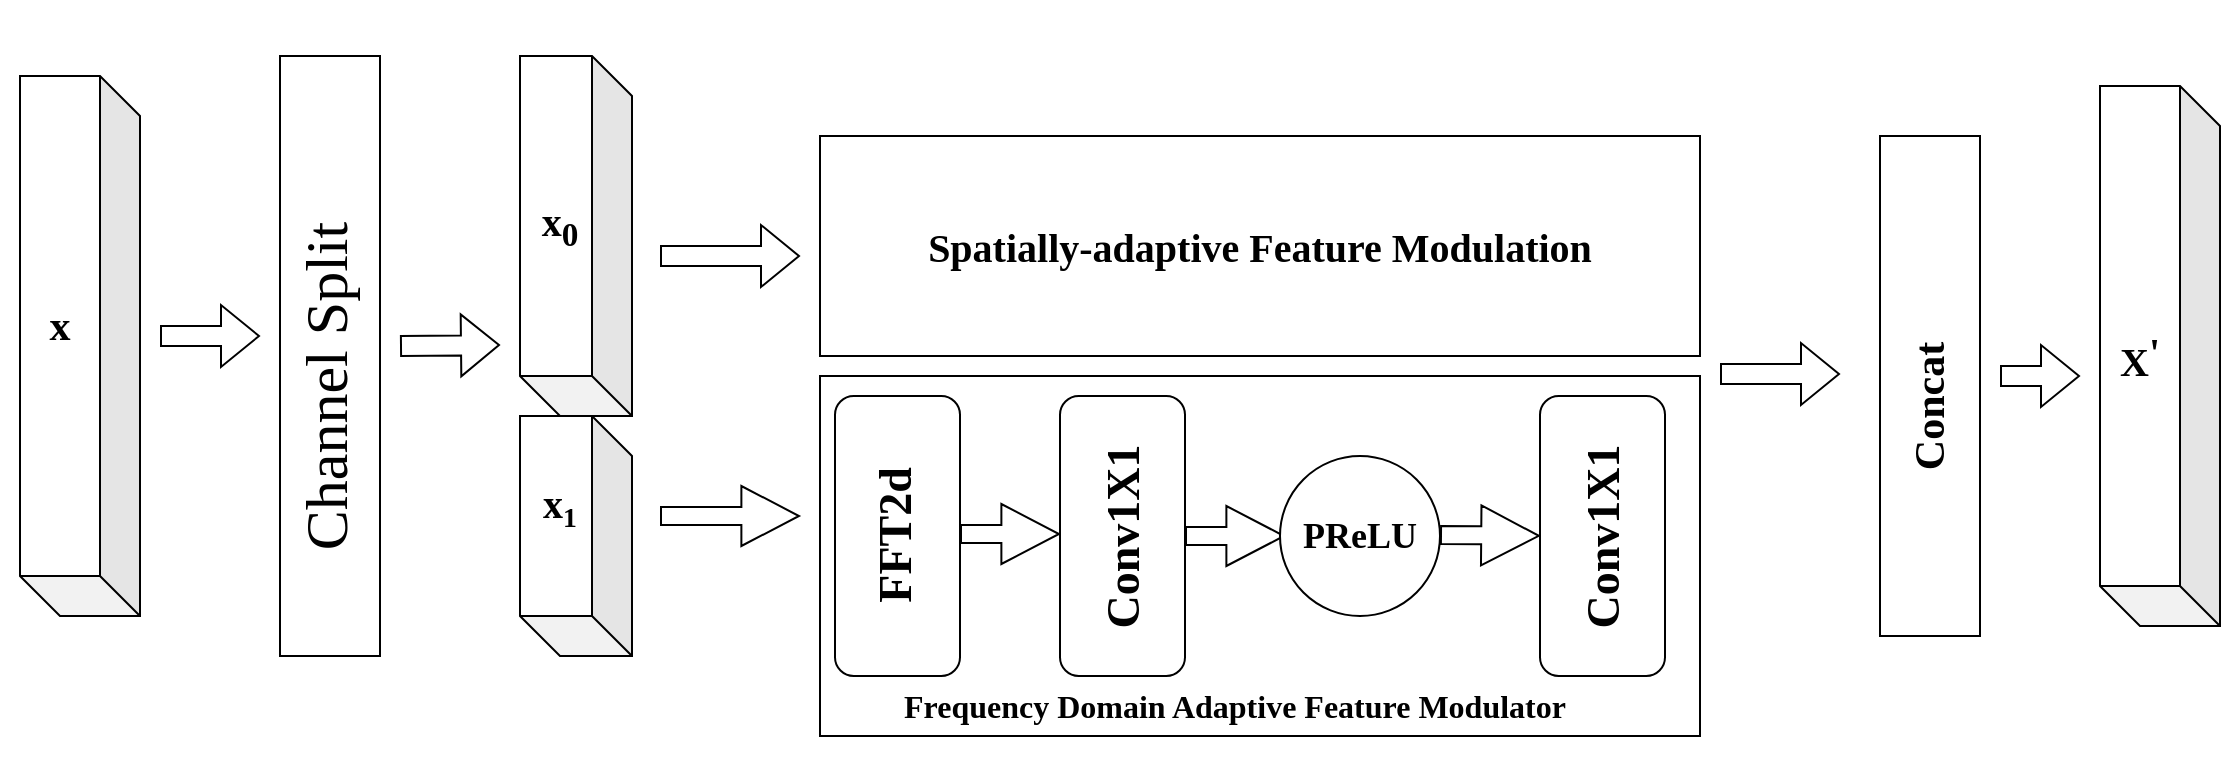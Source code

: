 <mxfile version="25.0.3">
  <diagram name="第 1 页" id="JiPXwJTJXFG5wIBRrole">
    <mxGraphModel dx="1500" dy="1915" grid="1" gridSize="10" guides="1" tooltips="1" connect="1" arrows="1" fold="1" page="1" pageScale="1" pageWidth="827" pageHeight="1169" math="0" shadow="0">
      <root>
        <mxCell id="0" />
        <mxCell id="1" parent="0" />
        <mxCell id="Ka6zoIv5gAv9ayU1NSag-5" value="" style="shape=flexArrow;endArrow=classic;html=1;rounded=0;exitX=1;exitY=0.5;exitDx=0;exitDy=0;" edge="1" parent="1">
          <mxGeometry width="50" height="50" relative="1" as="geometry">
            <mxPoint x="120" y="160" as="sourcePoint" />
            <mxPoint x="170" y="160" as="targetPoint" />
          </mxGeometry>
        </mxCell>
        <mxCell id="Ka6zoIv5gAv9ayU1NSag-7" value="" style="shape=cube;whiteSpace=wrap;html=1;boundedLbl=1;backgroundOutline=1;darkOpacity=0.05;darkOpacity2=0.1;rotation=-180;" vertex="1" parent="1">
          <mxGeometry x="50" y="30" width="60" height="270" as="geometry" />
        </mxCell>
        <mxCell id="Ka6zoIv5gAv9ayU1NSag-8" value="&lt;font style=&quot;font-size: 21px;&quot; face=&quot;Times New Roman&quot;&gt;&lt;b&gt;x&lt;/b&gt;&lt;/font&gt;" style="text;html=1;align=center;verticalAlign=middle;whiteSpace=wrap;rounded=0;" vertex="1" parent="1">
          <mxGeometry x="40" y="140" width="60" height="30" as="geometry" />
        </mxCell>
        <mxCell id="Ka6zoIv5gAv9ayU1NSag-11" value="" style="rounded=0;whiteSpace=wrap;html=1;" vertex="1" parent="1">
          <mxGeometry x="180" y="20" width="50" height="300" as="geometry" />
        </mxCell>
        <mxCell id="Ka6zoIv5gAv9ayU1NSag-12" value="&lt;font style=&quot;font-size: 30px;&quot; face=&quot;Times New Roman&quot;&gt;Channel Split&lt;/font&gt;" style="text;html=1;align=center;verticalAlign=middle;whiteSpace=wrap;rounded=0;rotation=-90;" vertex="1" parent="1">
          <mxGeometry x="10" y="150" width="385" height="70" as="geometry" />
        </mxCell>
        <mxCell id="Ka6zoIv5gAv9ayU1NSag-13" value="" style="shape=cube;whiteSpace=wrap;html=1;boundedLbl=1;backgroundOutline=1;darkOpacity=0.05;darkOpacity2=0.1;rotation=-180;" vertex="1" parent="1">
          <mxGeometry x="300" y="20" width="56" height="180" as="geometry" />
        </mxCell>
        <mxCell id="Ka6zoIv5gAv9ayU1NSag-14" value="" style="shape=cube;whiteSpace=wrap;html=1;boundedLbl=1;backgroundOutline=1;darkOpacity=0.05;darkOpacity2=0.1;rotation=-180;" vertex="1" parent="1">
          <mxGeometry x="300" y="200" width="56" height="120" as="geometry" />
        </mxCell>
        <mxCell id="Ka6zoIv5gAv9ayU1NSag-15" value="" style="shape=flexArrow;endArrow=classic;html=1;rounded=0;" edge="1" parent="1">
          <mxGeometry width="50" height="50" relative="1" as="geometry">
            <mxPoint x="240" y="165" as="sourcePoint" />
            <mxPoint x="290" y="164.5" as="targetPoint" />
          </mxGeometry>
        </mxCell>
        <mxCell id="Ka6zoIv5gAv9ayU1NSag-16" value="&lt;font style=&quot;font-size: 20px;&quot; face=&quot;Times New Roman&quot;&gt;&lt;b&gt;x&lt;sub style=&quot;&quot;&gt;0&lt;/sub&gt;&lt;/b&gt;&lt;/font&gt;" style="text;html=1;align=center;verticalAlign=middle;whiteSpace=wrap;rounded=0;" vertex="1" parent="1">
          <mxGeometry x="290" y="90" width="60" height="30" as="geometry" />
        </mxCell>
        <mxCell id="Ka6zoIv5gAv9ayU1NSag-17" value="&lt;font style=&quot;&quot; face=&quot;Times New Roman&quot;&gt;&lt;b style=&quot;&quot;&gt;&lt;span style=&quot;font-size: 20px;&quot;&gt;x&lt;/span&gt;&lt;span style=&quot;font-size: 16.667px;&quot;&gt;&lt;sub&gt;1&lt;/sub&gt;&lt;/span&gt;&lt;/b&gt;&lt;/font&gt;" style="text;html=1;align=center;verticalAlign=middle;whiteSpace=wrap;rounded=0;" vertex="1" parent="1">
          <mxGeometry x="290" y="230" width="60" height="30" as="geometry" />
        </mxCell>
        <mxCell id="Ka6zoIv5gAv9ayU1NSag-18" value="" style="shape=flexArrow;endArrow=classic;html=1;rounded=0;" edge="1" parent="1">
          <mxGeometry width="50" height="50" relative="1" as="geometry">
            <mxPoint x="370" y="120" as="sourcePoint" />
            <mxPoint x="440" y="120" as="targetPoint" />
          </mxGeometry>
        </mxCell>
        <mxCell id="Ka6zoIv5gAv9ayU1NSag-19" value="" style="shape=flexArrow;endArrow=classic;html=1;rounded=0;width=9;endSize=9.27;" edge="1" parent="1">
          <mxGeometry width="50" height="50" relative="1" as="geometry">
            <mxPoint x="370" y="250" as="sourcePoint" />
            <mxPoint x="440" y="250" as="targetPoint" />
          </mxGeometry>
        </mxCell>
        <mxCell id="Ka6zoIv5gAv9ayU1NSag-21" value="" style="rounded=0;whiteSpace=wrap;html=1;" vertex="1" parent="1">
          <mxGeometry x="450" y="60" width="440" height="110" as="geometry" />
        </mxCell>
        <mxCell id="Ka6zoIv5gAv9ayU1NSag-22" value="&lt;font style=&quot;font-size: 20px;&quot; face=&quot;Times New Roman&quot;&gt;&lt;b&gt;Spatially-adaptive Feature Modulation&lt;/b&gt;&lt;/font&gt;" style="text;html=1;align=center;verticalAlign=middle;whiteSpace=wrap;rounded=0;" vertex="1" parent="1">
          <mxGeometry x="500" y="100" width="340" height="30" as="geometry" />
        </mxCell>
        <mxCell id="Ka6zoIv5gAv9ayU1NSag-23" value="" style="rounded=0;whiteSpace=wrap;html=1;" vertex="1" parent="1">
          <mxGeometry x="450" y="180" width="440" height="180" as="geometry" />
        </mxCell>
        <mxCell id="Ka6zoIv5gAv9ayU1NSag-24" value="&lt;font style=&quot;font-size: 16px;&quot; face=&quot;Times New Roman&quot;&gt;&lt;b style=&quot;&quot;&gt;Frequency Domain Adaptive Feature Modulator&lt;/b&gt;&lt;/font&gt;" style="text;html=1;align=center;verticalAlign=middle;whiteSpace=wrap;rounded=0;" vertex="1" parent="1">
          <mxGeometry x="480" y="330" width="355" height="30" as="geometry" />
        </mxCell>
        <mxCell id="Ka6zoIv5gAv9ayU1NSag-27" value="" style="rounded=1;whiteSpace=wrap;html=1;" vertex="1" parent="1">
          <mxGeometry x="457.5" y="190" width="62.5" height="140" as="geometry" />
        </mxCell>
        <mxCell id="Ka6zoIv5gAv9ayU1NSag-28" value="&lt;font style=&quot;font-size: 23px;&quot; face=&quot;Times New Roman&quot;&gt;&lt;b&gt;FFT2d&lt;/b&gt;&lt;/font&gt;" style="text;html=1;align=center;verticalAlign=middle;whiteSpace=wrap;rounded=0;rotation=-90;" vertex="1" parent="1">
          <mxGeometry x="457.5" y="245" width="60" height="30" as="geometry" />
        </mxCell>
        <mxCell id="Ka6zoIv5gAv9ayU1NSag-29" value="" style="shape=flexArrow;endArrow=classic;html=1;rounded=0;width=9;endSize=9.27;" edge="1" parent="1">
          <mxGeometry width="50" height="50" relative="1" as="geometry">
            <mxPoint x="520" y="259" as="sourcePoint" />
            <mxPoint x="570" y="259" as="targetPoint" />
          </mxGeometry>
        </mxCell>
        <mxCell id="Ka6zoIv5gAv9ayU1NSag-30" value="" style="rounded=1;whiteSpace=wrap;html=1;" vertex="1" parent="1">
          <mxGeometry x="570" y="190" width="62.5" height="140" as="geometry" />
        </mxCell>
        <mxCell id="Ka6zoIv5gAv9ayU1NSag-32" value="&lt;font style=&quot;font-size: 23px;&quot; face=&quot;Times New Roman&quot;&gt;&lt;b&gt;Conv1X1&lt;/b&gt;&lt;/font&gt;" style="text;html=1;align=center;verticalAlign=middle;whiteSpace=wrap;rounded=0;rotation=-90;" vertex="1" parent="1">
          <mxGeometry x="546.25" y="245" width="110" height="30" as="geometry" />
        </mxCell>
        <mxCell id="Ka6zoIv5gAv9ayU1NSag-33" value="" style="shape=flexArrow;endArrow=classic;html=1;rounded=0;width=9;endSize=9.27;" edge="1" parent="1">
          <mxGeometry width="50" height="50" relative="1" as="geometry">
            <mxPoint x="632.5" y="260" as="sourcePoint" />
            <mxPoint x="682.5" y="260" as="targetPoint" />
          </mxGeometry>
        </mxCell>
        <mxCell id="Ka6zoIv5gAv9ayU1NSag-34" value="" style="rounded=1;whiteSpace=wrap;html=1;" vertex="1" parent="1">
          <mxGeometry x="810" y="190" width="62.5" height="140" as="geometry" />
        </mxCell>
        <mxCell id="Ka6zoIv5gAv9ayU1NSag-35" value="" style="ellipse;whiteSpace=wrap;html=1;aspect=fixed;" vertex="1" parent="1">
          <mxGeometry x="680" y="220" width="80" height="80" as="geometry" />
        </mxCell>
        <mxCell id="Ka6zoIv5gAv9ayU1NSag-36" value="&lt;font style=&quot;font-size: 18px;&quot; face=&quot;Times New Roman&quot;&gt;&lt;b&gt;PReLU&lt;/b&gt;&lt;/font&gt;" style="text;html=1;align=center;verticalAlign=middle;whiteSpace=wrap;rounded=0;" vertex="1" parent="1">
          <mxGeometry x="690" y="245" width="60" height="30" as="geometry" />
        </mxCell>
        <mxCell id="Ka6zoIv5gAv9ayU1NSag-37" value="" style="shape=flexArrow;endArrow=classic;html=1;rounded=0;width=9;endSize=9.27;entryX=0.818;entryY=0.444;entryDx=0;entryDy=0;entryPerimeter=0;" edge="1" parent="1" target="Ka6zoIv5gAv9ayU1NSag-23">
          <mxGeometry width="50" height="50" relative="1" as="geometry">
            <mxPoint x="760" y="259.5" as="sourcePoint" />
            <mxPoint x="790" y="260" as="targetPoint" />
          </mxGeometry>
        </mxCell>
        <mxCell id="Ka6zoIv5gAv9ayU1NSag-38" value="&lt;font style=&quot;font-size: 23px;&quot; face=&quot;Times New Roman&quot;&gt;&lt;b&gt;Conv1X1&lt;/b&gt;&lt;/font&gt;" style="text;html=1;align=center;verticalAlign=middle;whiteSpace=wrap;rounded=0;rotation=-90;" vertex="1" parent="1">
          <mxGeometry x="786.25" y="245" width="110" height="30" as="geometry" />
        </mxCell>
        <mxCell id="Ka6zoIv5gAv9ayU1NSag-39" value="" style="shape=flexArrow;endArrow=classic;html=1;rounded=0;" edge="1" parent="1">
          <mxGeometry width="50" height="50" relative="1" as="geometry">
            <mxPoint x="900" y="179" as="sourcePoint" />
            <mxPoint x="960" y="179" as="targetPoint" />
          </mxGeometry>
        </mxCell>
        <mxCell id="Ka6zoIv5gAv9ayU1NSag-41" value="" style="rounded=0;whiteSpace=wrap;html=1;" vertex="1" parent="1">
          <mxGeometry x="980" y="60" width="50" height="250" as="geometry" />
        </mxCell>
        <mxCell id="Ka6zoIv5gAv9ayU1NSag-42" value="&lt;font style=&quot;font-size: 21px;&quot; face=&quot;Times New Roman&quot;&gt;&lt;b style=&quot;&quot;&gt;Concat&lt;/b&gt;&lt;/font&gt;" style="text;html=1;align=center;verticalAlign=middle;whiteSpace=wrap;rounded=0;rotation=-90;" vertex="1" parent="1">
          <mxGeometry x="965" y="180" width="80" height="30" as="geometry" />
        </mxCell>
        <mxCell id="Ka6zoIv5gAv9ayU1NSag-44" value="" style="shape=cube;whiteSpace=wrap;html=1;boundedLbl=1;backgroundOutline=1;darkOpacity=0.05;darkOpacity2=0.1;rotation=-180;" vertex="1" parent="1">
          <mxGeometry x="1090" y="35" width="60" height="270" as="geometry" />
        </mxCell>
        <mxCell id="Ka6zoIv5gAv9ayU1NSag-45" value="" style="shape=flexArrow;endArrow=classic;html=1;rounded=0;" edge="1" parent="1">
          <mxGeometry width="50" height="50" relative="1" as="geometry">
            <mxPoint x="1040" y="180" as="sourcePoint" />
            <mxPoint x="1080" y="180" as="targetPoint" />
          </mxGeometry>
        </mxCell>
        <mxCell id="Ka6zoIv5gAv9ayU1NSag-47" value="&lt;font style=&quot;&quot; face=&quot;Times New Roman&quot;&gt;&lt;b style=&quot;&quot;&gt;&lt;span style=&quot;font-size: 20px;&quot;&gt;X&lt;/span&gt;&lt;sup style=&quot;&quot;&gt;&lt;font style=&quot;font-size: 20px;&quot;&gt;&#39;&lt;/font&gt;&lt;/sup&gt;&lt;/b&gt;&lt;/font&gt;" style="text;html=1;align=center;verticalAlign=middle;whiteSpace=wrap;rounded=0;" vertex="1" parent="1">
          <mxGeometry x="1080" y="155" width="60" height="30" as="geometry" />
        </mxCell>
      </root>
    </mxGraphModel>
  </diagram>
</mxfile>
